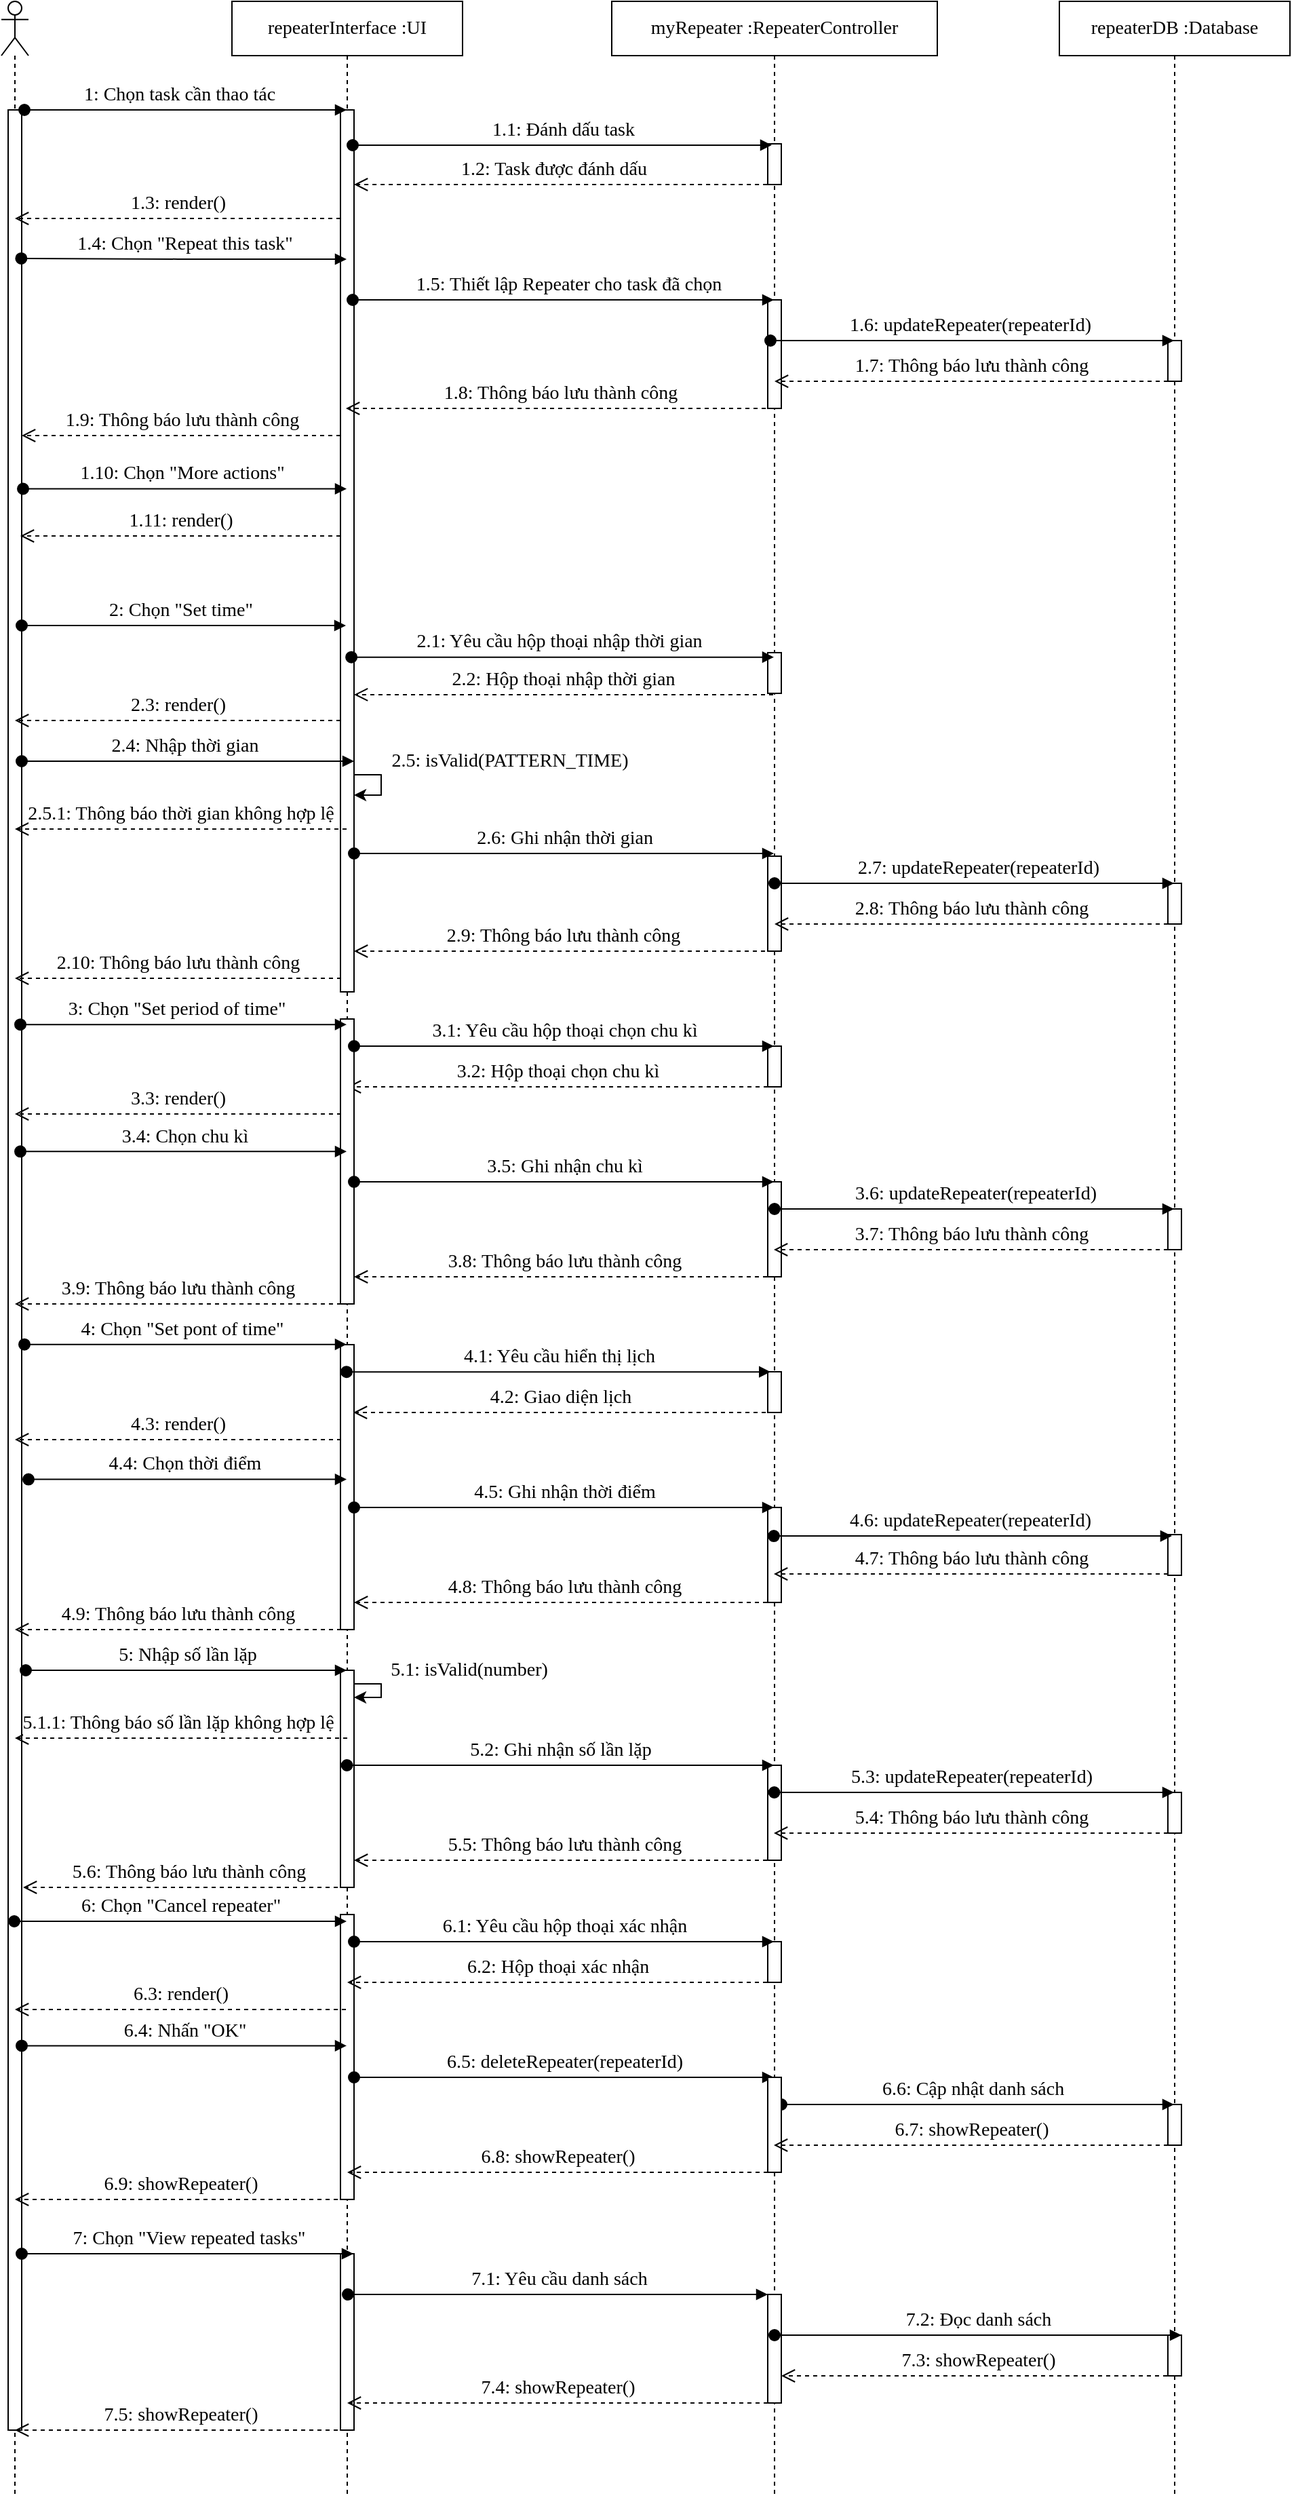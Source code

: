 <mxfile version="13.10.4" type="device"><diagram id="90Go2SvkJW1tfl14_TWm" name="Page-1"><mxGraphModel dx="868" dy="450" grid="1" gridSize="10" guides="1" tooltips="1" connect="1" arrows="1" fold="1" page="1" pageScale="1" pageWidth="800" pageHeight="200" math="0" shadow="0"><root><mxCell id="0"/><mxCell id="1" parent="0"/><mxCell id="Fg_BegiCN_hbgtRIJ_BD-4" value="repeaterInterface :UI" style="shape=umlLifeline;perimeter=lifelinePerimeter;whiteSpace=wrap;container=1;collapsible=0;recursiveResize=0;outlineConnect=0;fontFamily=Verdana;fontSize=14;html=1;" parent="1" vertex="1"><mxGeometry x="200" y="40" width="170" height="1840" as="geometry"/></mxCell><mxCell id="ULUV-44E_e1l9427GT-G-15" value="" style="points=[];perimeter=orthogonalPerimeter;fontFamily=Verdana;fontSize=14;html=1;" parent="Fg_BegiCN_hbgtRIJ_BD-4" vertex="1"><mxGeometry x="80" y="560" width="10" height="50" as="geometry"/></mxCell><mxCell id="ULUV-44E_e1l9427GT-G-37" value="3.2: Hộp thoại chọn chu kì" style="verticalAlign=bottom;endArrow=open;dashed=1;endSize=8;fontFamily=Verdana;fontSize=14;html=1;" parent="Fg_BegiCN_hbgtRIJ_BD-4" target="Fg_BegiCN_hbgtRIJ_BD-4" edge="1"><mxGeometry relative="1" as="geometry"><mxPoint x="395" y="800" as="sourcePoint"/><mxPoint x="90" y="800" as="targetPoint"/></mxGeometry></mxCell><mxCell id="ULUV-44E_e1l9427GT-G-83" value="" style="points=[];perimeter=orthogonalPerimeter;fontFamily=Verdana;fontSize=14;html=1;" parent="Fg_BegiCN_hbgtRIJ_BD-4" vertex="1"><mxGeometry x="80" y="1230" width="10" height="40" as="geometry"/></mxCell><mxCell id="ULUV-44E_e1l9427GT-G-87" value="" style="edgeStyle=orthogonalEdgeStyle;rounded=0;orthogonalLoop=1;jettySize=auto;fontFamily=Verdana;fontSize=14;html=1;" parent="Fg_BegiCN_hbgtRIJ_BD-4" source="ULUV-44E_e1l9427GT-G-83" target="ULUV-44E_e1l9427GT-G-83" edge="1"><mxGeometry relative="1" as="geometry"><Array as="points"><mxPoint x="110" y="1240"/><mxPoint x="110" y="1250"/></Array></mxGeometry></mxCell><mxCell id="ULUV-44E_e1l9427GT-G-89" value="" style="edgeStyle=orthogonalEdgeStyle;rounded=0;orthogonalLoop=1;jettySize=auto;fontFamily=Verdana;fontSize=14;html=1;" parent="Fg_BegiCN_hbgtRIJ_BD-4" source="ULUV-44E_e1l9427GT-G-15" edge="1"><mxGeometry relative="1" as="geometry"><mxPoint x="90" y="585" as="targetPoint"/><Array as="points"><mxPoint x="110" y="570"/><mxPoint x="110" y="585"/><mxPoint x="90" y="585"/></Array></mxGeometry></mxCell><mxCell id="ULUV-44E_e1l9427GT-G-105" value="" style="points=[];perimeter=orthogonalPerimeter;fontFamily=Verdana;fontSize=14;html=1;" parent="Fg_BegiCN_hbgtRIJ_BD-4" vertex="1"><mxGeometry x="80" y="1410" width="10" height="210" as="geometry"/></mxCell><mxCell id="ULUV-44E_e1l9427GT-G-106" value="" style="points=[];perimeter=orthogonalPerimeter;fontFamily=Verdana;fontSize=14;html=1;" parent="Fg_BegiCN_hbgtRIJ_BD-4" vertex="1"><mxGeometry x="80" y="1660" width="10" height="130" as="geometry"/></mxCell><mxCell id="bLZf6mJGUs7KySO7FZl7-2" value="" style="points=[];perimeter=orthogonalPerimeter;fontFamily=Verdana;fontSize=14;html=1;" parent="Fg_BegiCN_hbgtRIJ_BD-4" vertex="1"><mxGeometry x="80" y="80" width="10" height="650" as="geometry"/></mxCell><mxCell id="bLZf6mJGUs7KySO7FZl7-43" value="" style="html=1;points=[];perimeter=orthogonalPerimeter;fontFamily=Verdana;fontSize=14;" parent="Fg_BegiCN_hbgtRIJ_BD-4" vertex="1"><mxGeometry x="80" y="750" width="10" height="210" as="geometry"/></mxCell><mxCell id="bLZf6mJGUs7KySO7FZl7-46" value="3.8: Thông báo lưu thành công" style="verticalAlign=bottom;endArrow=open;dashed=1;endSize=8;fontFamily=Verdana;fontSize=14;html=1;" parent="Fg_BegiCN_hbgtRIJ_BD-4" edge="1"><mxGeometry relative="1" as="geometry"><mxPoint x="400.5" y="940" as="sourcePoint"/><mxPoint x="90" y="940" as="targetPoint"/></mxGeometry></mxCell><mxCell id="bLZf6mJGUs7KySO7FZl7-54" value="4.8: Thông báo lưu thành công" style="verticalAlign=bottom;endArrow=open;dashed=1;endSize=8;fontFamily=Verdana;fontSize=14;html=1;" parent="Fg_BegiCN_hbgtRIJ_BD-4" edge="1"><mxGeometry relative="1" as="geometry"><mxPoint x="400.5" y="1180" as="sourcePoint"/><mxPoint x="90" y="1180" as="targetPoint"/></mxGeometry></mxCell><mxCell id="bLZf6mJGUs7KySO7FZl7-59" value="" style="html=1;points=[];perimeter=orthogonalPerimeter;fontFamily=Verdana;fontSize=14;" parent="Fg_BegiCN_hbgtRIJ_BD-4" vertex="1"><mxGeometry x="80" y="990" width="10" height="210" as="geometry"/></mxCell><mxCell id="bLZf6mJGUs7KySO7FZl7-63" value="" style="html=1;points=[];perimeter=orthogonalPerimeter;fontFamily=Verdana;fontSize=14;" parent="Fg_BegiCN_hbgtRIJ_BD-4" vertex="1"><mxGeometry x="80" y="1230" width="10" height="160" as="geometry"/></mxCell><mxCell id="Fg_BegiCN_hbgtRIJ_BD-6" value="" style="shape=umlLifeline;participant=umlActor;perimeter=lifelinePerimeter;whiteSpace=wrap;container=1;collapsible=0;recursiveResize=0;verticalAlign=top;spacingTop=36;outlineConnect=0;fontFamily=Verdana;fontSize=14;html=1;" parent="1" vertex="1"><mxGeometry x="30" y="40" width="20" height="1840" as="geometry"/></mxCell><mxCell id="GTQOO8C2tNFakY9aeA57-15" value="" style="points=[];perimeter=orthogonalPerimeter;fontFamily=Verdana;fontSize=14;html=1;" parent="Fg_BegiCN_hbgtRIJ_BD-6" vertex="1"><mxGeometry x="5" y="80" width="10" height="1710" as="geometry"/></mxCell><mxCell id="ULUV-44E_e1l9427GT-G-9" value="2: Chọn &quot;Set time&quot;" style="verticalAlign=bottom;startArrow=oval;startFill=1;endArrow=block;startSize=8;fontFamily=Verdana;fontSize=14;html=1;" parent="Fg_BegiCN_hbgtRIJ_BD-6" edge="1"><mxGeometry x="-0.022" width="60" relative="1" as="geometry"><mxPoint x="15" y="460" as="sourcePoint"/><mxPoint x="254" y="460" as="targetPoint"/><mxPoint as="offset"/><Array as="points"/></mxGeometry></mxCell><mxCell id="ULUV-44E_e1l9427GT-G-12" value="2.4: Nhập thời gian" style="verticalAlign=bottom;startArrow=oval;startFill=1;endArrow=block;startSize=8;fontFamily=Verdana;fontSize=14;html=1;" parent="Fg_BegiCN_hbgtRIJ_BD-6" edge="1"><mxGeometry x="-0.022" width="60" relative="1" as="geometry"><mxPoint x="15" y="560" as="sourcePoint"/><mxPoint x="260" y="560" as="targetPoint"/><mxPoint as="offset"/></mxGeometry></mxCell><mxCell id="ULUV-44E_e1l9427GT-G-99" value="7: Chọn &quot;View repeated tasks&quot;" style="verticalAlign=bottom;startArrow=oval;startFill=1;endArrow=block;startSize=8;fontFamily=Verdana;fontSize=14;html=1;" parent="Fg_BegiCN_hbgtRIJ_BD-6" edge="1"><mxGeometry width="60" relative="1" as="geometry"><mxPoint x="15" y="1660" as="sourcePoint"/><mxPoint x="259.5" y="1660" as="targetPoint"/></mxGeometry></mxCell><mxCell id="Fg_BegiCN_hbgtRIJ_BD-7" value="myRepeater :RepeaterController" style="shape=umlLifeline;perimeter=lifelinePerimeter;whiteSpace=wrap;container=1;collapsible=0;recursiveResize=0;outlineConnect=0;fontFamily=Verdana;fontSize=14;html=1;" parent="1" vertex="1"><mxGeometry x="480" y="40" width="240" height="1840" as="geometry"/></mxCell><mxCell id="ULUV-44E_e1l9427GT-G-107" value="" style="points=[];perimeter=orthogonalPerimeter;fontFamily=Verdana;fontSize=14;html=1;" parent="Fg_BegiCN_hbgtRIJ_BD-7" vertex="1"><mxGeometry x="115" y="1430" width="10" height="30" as="geometry"/></mxCell><mxCell id="ULUV-44E_e1l9427GT-G-110" value="" style="points=[];perimeter=orthogonalPerimeter;fontFamily=Verdana;fontSize=14;html=1;" parent="Fg_BegiCN_hbgtRIJ_BD-7" vertex="1"><mxGeometry x="115" y="1690" width="10" height="80" as="geometry"/></mxCell><mxCell id="bLZf6mJGUs7KySO7FZl7-5" value="" style="points=[];perimeter=orthogonalPerimeter;fontFamily=Verdana;fontSize=14;html=1;" parent="Fg_BegiCN_hbgtRIJ_BD-7" vertex="1"><mxGeometry x="115" y="105" width="10" height="30" as="geometry"/></mxCell><mxCell id="bLZf6mJGUs7KySO7FZl7-7" value="" style="points=[];perimeter=orthogonalPerimeter;fontFamily=Verdana;fontSize=14;html=1;" parent="Fg_BegiCN_hbgtRIJ_BD-7" vertex="1"><mxGeometry x="115" y="220" width="10" height="80" as="geometry"/></mxCell><mxCell id="bLZf6mJGUs7KySO7FZl7-30" value="" style="points=[];perimeter=orthogonalPerimeter;fontFamily=Verdana;fontSize=14;html=1;" parent="Fg_BegiCN_hbgtRIJ_BD-7" vertex="1"><mxGeometry x="115" y="480" width="10" height="30" as="geometry"/></mxCell><mxCell id="bLZf6mJGUs7KySO7FZl7-44" value="" style="html=1;points=[];perimeter=orthogonalPerimeter;fontFamily=Verdana;fontSize=14;" parent="Fg_BegiCN_hbgtRIJ_BD-7" vertex="1"><mxGeometry x="115" y="770" width="10" height="30" as="geometry"/></mxCell><mxCell id="bLZf6mJGUs7KySO7FZl7-51" value="" style="html=1;points=[];perimeter=orthogonalPerimeter;fontFamily=Verdana;fontSize=14;" parent="Fg_BegiCN_hbgtRIJ_BD-7" vertex="1"><mxGeometry x="115" y="1010" width="10" height="30" as="geometry"/></mxCell><mxCell id="bLZf6mJGUs7KySO7FZl7-57" value="" style="points=[];perimeter=orthogonalPerimeter;fontFamily=Verdana;fontSize=14;html=1;" parent="Fg_BegiCN_hbgtRIJ_BD-7" vertex="1"><mxGeometry x="115" y="1110" width="10" height="70" as="geometry"/></mxCell><mxCell id="bLZf6mJGUs7KySO7FZl7-68" value="" style="points=[];perimeter=orthogonalPerimeter;fontFamily=Verdana;fontSize=14;html=1;" parent="Fg_BegiCN_hbgtRIJ_BD-7" vertex="1"><mxGeometry x="115" y="1300" width="10" height="70" as="geometry"/></mxCell><mxCell id="BO45pBHPCuNdNCN0deK_-4" value="" style="points=[];perimeter=orthogonalPerimeter;fontFamily=Verdana;fontSize=14;html=1;" parent="Fg_BegiCN_hbgtRIJ_BD-7" vertex="1"><mxGeometry x="115" y="630" width="10" height="70" as="geometry"/></mxCell><mxCell id="BO45pBHPCuNdNCN0deK_-5" value="" style="html=1;points=[];perimeter=orthogonalPerimeter;fontFamily=Verdana;fontSize=14;" parent="Fg_BegiCN_hbgtRIJ_BD-7" vertex="1"><mxGeometry x="115" y="870" width="10" height="70" as="geometry"/></mxCell><mxCell id="GTQOO8C2tNFakY9aeA57-1" value="repeaterDB :Database" style="shape=umlLifeline;perimeter=lifelinePerimeter;whiteSpace=wrap;container=1;collapsible=0;recursiveResize=0;outlineConnect=0;fontFamily=Verdana;fontSize=14;align=center;html=1;" parent="1" vertex="1"><mxGeometry x="810" y="40" width="170" height="1840" as="geometry"/></mxCell><mxCell id="bLZf6mJGUs7KySO7FZl7-10" value="" style="points=[];perimeter=orthogonalPerimeter;fontFamily=Verdana;fontSize=14;html=1;" parent="GTQOO8C2tNFakY9aeA57-1" vertex="1"><mxGeometry x="80" y="250" width="10" height="30" as="geometry"/></mxCell><mxCell id="bLZf6mJGUs7KySO7FZl7-40" value="" style="points=[];perimeter=orthogonalPerimeter;fontFamily=Verdana;fontSize=14;html=1;" parent="GTQOO8C2tNFakY9aeA57-1" vertex="1"><mxGeometry x="80" y="650" width="10" height="30" as="geometry"/></mxCell><mxCell id="bLZf6mJGUs7KySO7FZl7-49" value="" style="points=[];perimeter=orthogonalPerimeter;fontFamily=Verdana;fontSize=14;html=1;" parent="GTQOO8C2tNFakY9aeA57-1" vertex="1"><mxGeometry x="80" y="890" width="10" height="30" as="geometry"/></mxCell><mxCell id="bLZf6mJGUs7KySO7FZl7-58" value="" style="points=[];perimeter=orthogonalPerimeter;fontFamily=Verdana;fontSize=14;html=1;" parent="GTQOO8C2tNFakY9aeA57-1" vertex="1"><mxGeometry x="80" y="1130" width="10" height="30" as="geometry"/></mxCell><mxCell id="bLZf6mJGUs7KySO7FZl7-66" value="" style="points=[];perimeter=orthogonalPerimeter;fontFamily=Verdana;fontSize=14;html=1;" parent="GTQOO8C2tNFakY9aeA57-1" vertex="1"><mxGeometry x="80" y="1320" width="10" height="30" as="geometry"/></mxCell><mxCell id="bLZf6mJGUs7KySO7FZl7-73" value="" style="points=[];perimeter=orthogonalPerimeter;fontFamily=Verdana;fontSize=14;html=1;" parent="GTQOO8C2tNFakY9aeA57-1" vertex="1"><mxGeometry x="80" y="1550" width="10" height="30" as="geometry"/></mxCell><mxCell id="bLZf6mJGUs7KySO7FZl7-80" value="" style="points=[];perimeter=orthogonalPerimeter;fontFamily=Verdana;fontSize=14;html=1;" parent="GTQOO8C2tNFakY9aeA57-1" vertex="1"><mxGeometry x="80" y="1720" width="10" height="30" as="geometry"/></mxCell><mxCell id="GTQOO8C2tNFakY9aeA57-2" value="1: Chọn task cần thao tác" style="verticalAlign=bottom;startArrow=oval;startFill=1;endArrow=block;startSize=8;fontFamily=Verdana;fontSize=14;exitX=1.2;exitY=0;exitDx=0;exitDy=0;exitPerimeter=0;html=1;" parent="1" source="GTQOO8C2tNFakY9aeA57-15" target="Fg_BegiCN_hbgtRIJ_BD-4" edge="1"><mxGeometry x="-0.045" width="60" relative="1" as="geometry"><mxPoint x="50" y="120" as="sourcePoint"/><mxPoint x="244" y="119" as="targetPoint"/><mxPoint as="offset"/></mxGeometry></mxCell><mxCell id="GTQOO8C2tNFakY9aeA57-18" value="1.5: Thiết lập Repeater cho task đã chọn" style="verticalAlign=bottom;startArrow=oval;startFill=1;endArrow=block;startSize=8;fontFamily=Verdana;fontSize=14;html=1;" parent="1" target="Fg_BegiCN_hbgtRIJ_BD-7" edge="1"><mxGeometry x="0.02" width="60" relative="1" as="geometry"><mxPoint x="289" y="260" as="sourcePoint"/><mxPoint x="449.5" y="350" as="targetPoint"/><mxPoint as="offset"/></mxGeometry></mxCell><mxCell id="GTQOO8C2tNFakY9aeA57-20" value="1.6: updateRepeater(repeaterId)" style="verticalAlign=bottom;startArrow=oval;startFill=1;endArrow=block;startSize=8;fontFamily=Verdana;fontSize=14;html=1;" parent="1" target="GTQOO8C2tNFakY9aeA57-1" edge="1"><mxGeometry x="-0.013" width="60" relative="1" as="geometry"><mxPoint x="597" y="290" as="sourcePoint"/><mxPoint x="590" y="390" as="targetPoint"/><mxPoint as="offset"/></mxGeometry></mxCell><mxCell id="GTQOO8C2tNFakY9aeA57-13" value="1.2: Task được đánh dấu" style="verticalAlign=bottom;endArrow=open;dashed=1;endSize=8;fontFamily=Verdana;fontSize=14;exitX=-0.043;exitY=1;exitDx=0;exitDy=0;exitPerimeter=0;html=1;" parent="1" source="bLZf6mJGUs7KySO7FZl7-5" target="bLZf6mJGUs7KySO7FZl7-2" edge="1"><mxGeometry x="0.036" relative="1" as="geometry"><mxPoint x="550" y="173" as="sourcePoint"/><mxPoint x="291" y="173" as="targetPoint"/><mxPoint as="offset"/><Array as="points"/></mxGeometry></mxCell><mxCell id="GTQOO8C2tNFakY9aeA57-16" value="1.4: Chọn &quot;Repeat this task&quot;" style="verticalAlign=bottom;startArrow=oval;startFill=1;endArrow=block;startSize=8;fontFamily=Verdana;fontSize=14;exitX=0.967;exitY=0.064;exitDx=0;exitDy=0;exitPerimeter=0;html=1;" parent="1" source="GTQOO8C2tNFakY9aeA57-15" target="Fg_BegiCN_hbgtRIJ_BD-4" edge="1"><mxGeometry width="60" relative="1" as="geometry"><mxPoint x="50" y="230" as="sourcePoint"/><mxPoint x="105" y="310" as="targetPoint"/><mxPoint as="offset"/><Array as="points"><mxPoint x="170" y="230"/></Array></mxGeometry></mxCell><mxCell id="ULUV-44E_e1l9427GT-G-2" value="1.1: Đánh dấu task" style="verticalAlign=bottom;startArrow=oval;startFill=1;endArrow=block;startSize=8;fontFamily=Verdana;fontSize=14;entryX=0.3;entryY=0.033;entryDx=0;entryDy=0;entryPerimeter=0;html=1;" parent="1" target="bLZf6mJGUs7KySO7FZl7-5" edge="1"><mxGeometry x="0.002" width="60" relative="1" as="geometry"><mxPoint x="289" y="146" as="sourcePoint"/><mxPoint x="580" y="148" as="targetPoint"/><mxPoint as="offset"/></mxGeometry></mxCell><mxCell id="ULUV-44E_e1l9427GT-G-6" value="1.10: Chọn &quot;More actions&quot;" style="verticalAlign=bottom;startArrow=oval;startFill=1;endArrow=block;startSize=8;fontFamily=Verdana;fontSize=14;exitX=1.1;exitY=0.175;exitDx=0;exitDy=0;exitPerimeter=0;html=1;" parent="1" edge="1"><mxGeometry x="-0.022" width="60" relative="1" as="geometry"><mxPoint x="46" y="399.25" as="sourcePoint"/><mxPoint x="284.5" y="399.25" as="targetPoint"/><mxPoint as="offset"/></mxGeometry></mxCell><mxCell id="ULUV-44E_e1l9427GT-G-23" value="2.5: isValid(PATTERN_TIME)" style="text;strokeColor=none;fillColor=none;align=center;verticalAlign=middle;whiteSpace=wrap;rounded=0;fontFamily=Verdana;fontSize=14;html=1;" parent="1" vertex="1"><mxGeometry x="300" y="590" width="210" height="20" as="geometry"/></mxCell><mxCell id="ULUV-44E_e1l9427GT-G-28" value="2.5.1: Thông báo thời gian không hợp lệ" style="verticalAlign=bottom;endArrow=open;dashed=1;endSize=8;fontFamily=Verdana;fontSize=14;html=1;" parent="1" source="Fg_BegiCN_hbgtRIJ_BD-4" edge="1"><mxGeometry relative="1" as="geometry"><mxPoint x="240" y="630" as="sourcePoint"/><mxPoint x="40" y="650" as="targetPoint"/><mxPoint as="offset"/><Array as="points"><mxPoint x="90" y="650"/></Array></mxGeometry></mxCell><mxCell id="ULUV-44E_e1l9427GT-G-35" value="3: Chọn &quot;Set period of time&quot;" style="verticalAlign=bottom;startArrow=oval;startFill=1;endArrow=block;startSize=8;fontFamily=Verdana;fontSize=14;html=1;exitX=0.7;exitY=0.437;exitDx=0;exitDy=0;exitPerimeter=0;" parent="1" edge="1"><mxGeometry x="-0.048" width="60" relative="1" as="geometry"><mxPoint x="44" y="794.08" as="sourcePoint"/><mxPoint x="284.5" y="794.08" as="targetPoint"/><mxPoint as="offset"/></mxGeometry></mxCell><mxCell id="ULUV-44E_e1l9427GT-G-36" value="3.1: Yêu cầu hộp thoại chọn chu kì" style="verticalAlign=bottom;startArrow=oval;startFill=1;endArrow=block;startSize=8;fontFamily=Verdana;fontSize=14;html=1;" parent="1" target="Fg_BegiCN_hbgtRIJ_BD-7" edge="1"><mxGeometry x="0.002" width="60" relative="1" as="geometry"><mxPoint x="290" y="810" as="sourcePoint"/><mxPoint x="310" y="810" as="targetPoint"/><mxPoint as="offset"/></mxGeometry></mxCell><mxCell id="ULUV-44E_e1l9427GT-G-38" value="3.4: Chọn chu kì" style="verticalAlign=bottom;startArrow=oval;startFill=1;endArrow=block;startSize=8;fontFamily=Verdana;fontSize=14;html=1;exitX=0.9;exitY=0.484;exitDx=0;exitDy=0;exitPerimeter=0;" parent="1" edge="1"><mxGeometry width="60" relative="1" as="geometry"><mxPoint x="44" y="887.64" as="sourcePoint"/><mxPoint x="284.5" y="887.64" as="targetPoint"/><mxPoint as="offset"/></mxGeometry></mxCell><mxCell id="ULUV-44E_e1l9427GT-G-39" value="3.5: Ghi nhận chu kì" style="verticalAlign=bottom;startArrow=oval;startFill=1;endArrow=block;startSize=8;fontFamily=Verdana;fontSize=14;html=1;" parent="1" target="Fg_BegiCN_hbgtRIJ_BD-7" edge="1"><mxGeometry width="60" relative="1" as="geometry"><mxPoint x="290" y="910" as="sourcePoint"/><mxPoint x="310" y="910" as="targetPoint"/></mxGeometry></mxCell><mxCell id="ULUV-44E_e1l9427GT-G-40" value="3.6: updateRepeater(repeaterId)" style="verticalAlign=bottom;startArrow=oval;startFill=1;endArrow=block;startSize=8;fontFamily=Verdana;fontSize=14;html=1;" parent="1" source="Fg_BegiCN_hbgtRIJ_BD-7" target="GTQOO8C2tNFakY9aeA57-1" edge="1"><mxGeometry width="60" relative="1" as="geometry"><mxPoint x="600" y="940" as="sourcePoint"/><mxPoint x="610" y="940" as="targetPoint"/><mxPoint as="offset"/><Array as="points"><mxPoint x="620" y="930"/></Array></mxGeometry></mxCell><mxCell id="ULUV-44E_e1l9427GT-G-45" value="4: Chọn &quot;Set pont of time&quot;" style="verticalAlign=bottom;startArrow=oval;startFill=1;endArrow=block;startSize=8;fontFamily=Verdana;fontSize=14;html=1;exitX=1.2;exitY=0.573;exitDx=0;exitDy=0;exitPerimeter=0;" parent="1" edge="1"><mxGeometry x="-0.022" width="60" relative="1" as="geometry"><mxPoint x="47" y="1029.83" as="sourcePoint"/><mxPoint x="284.5" y="1029.83" as="targetPoint"/><mxPoint as="offset"/></mxGeometry></mxCell><mxCell id="ULUV-44E_e1l9427GT-G-47" value="4.2: Giao diện lịch" style="verticalAlign=bottom;endArrow=open;dashed=1;endSize=8;fontFamily=Verdana;fontSize=14;html=1;" parent="1" source="Fg_BegiCN_hbgtRIJ_BD-7" edge="1"><mxGeometry x="0.018" relative="1" as="geometry"><mxPoint x="594.5" y="1080" as="sourcePoint"/><mxPoint x="289.5" y="1080" as="targetPoint"/><mxPoint as="offset"/></mxGeometry></mxCell><mxCell id="ULUV-44E_e1l9427GT-G-49" value="4.4: Chọn thời điểm" style="verticalAlign=bottom;startArrow=oval;startFill=1;endArrow=block;startSize=8;fontFamily=Verdana;fontSize=14;html=1;exitX=1.5;exitY=0.637;exitDx=0;exitDy=0;exitPerimeter=0;" parent="1" edge="1"><mxGeometry x="-0.022" width="60" relative="1" as="geometry"><mxPoint x="50" y="1129.27" as="sourcePoint"/><mxPoint x="284.5" y="1129.27" as="targetPoint"/><mxPoint as="offset"/></mxGeometry></mxCell><mxCell id="ULUV-44E_e1l9427GT-G-53" value="4.5: Ghi nhận thời điểm" style="verticalAlign=bottom;startArrow=oval;startFill=1;endArrow=block;startSize=8;fontFamily=Verdana;fontSize=14;html=1;" parent="1" target="Fg_BegiCN_hbgtRIJ_BD-7" edge="1"><mxGeometry x="0.002" width="60" relative="1" as="geometry"><mxPoint x="290" y="1150" as="sourcePoint"/><mxPoint x="589.5" y="1150" as="targetPoint"/><mxPoint as="offset"/></mxGeometry></mxCell><mxCell id="ULUV-44E_e1l9427GT-G-61" value="5: Nhập số lần lặp" style="verticalAlign=bottom;startArrow=oval;startFill=1;endArrow=block;startSize=8;fontFamily=Verdana;fontSize=14;html=1;" parent="1" target="Fg_BegiCN_hbgtRIJ_BD-4" edge="1"><mxGeometry width="60" relative="1" as="geometry"><mxPoint x="48" y="1270" as="sourcePoint"/><mxPoint x="100" y="1260" as="targetPoint"/><mxPoint as="offset"/></mxGeometry></mxCell><mxCell id="ULUV-44E_e1l9427GT-G-63" value="5.1.1: Thông báo số lần lặp không hợp lệ" style="verticalAlign=bottom;endArrow=open;dashed=1;endSize=8;fontFamily=Verdana;fontSize=14;html=1;" parent="1" edge="1"><mxGeometry x="0.02" relative="1" as="geometry"><mxPoint x="285" y="1320" as="sourcePoint"/><mxPoint x="40" y="1320" as="targetPoint"/><Array as="points"/><mxPoint as="offset"/></mxGeometry></mxCell><mxCell id="ULUV-44E_e1l9427GT-G-91" value="5.1: isValid(number)" style="text;strokeColor=none;fillColor=none;align=center;verticalAlign=middle;whiteSpace=wrap;rounded=0;fontFamily=Verdana;fontSize=14;html=1;" parent="1" vertex="1"><mxGeometry x="300" y="1260" width="150" height="20" as="geometry"/></mxCell><mxCell id="ULUV-44E_e1l9427GT-G-93" value="6: Chọn &quot;Cancel repeater&quot;" style="verticalAlign=bottom;startArrow=oval;startFill=1;endArrow=block;startSize=8;fontFamily=Verdana;fontSize=14;html=1;" parent="1" edge="1"><mxGeometry width="60" relative="1" as="geometry"><mxPoint x="39.5" y="1455" as="sourcePoint"/><mxPoint x="284.5" y="1455" as="targetPoint"/></mxGeometry></mxCell><mxCell id="ULUV-44E_e1l9427GT-G-94" value="6.1: Yêu cầu hộp thoại xác nhận" style="verticalAlign=bottom;startArrow=oval;startFill=1;endArrow=block;startSize=8;fontFamily=Verdana;fontSize=14;html=1;" parent="1" target="Fg_BegiCN_hbgtRIJ_BD-7" edge="1"><mxGeometry width="60" relative="1" as="geometry"><mxPoint x="290" y="1470" as="sourcePoint"/><mxPoint x="350" y="1470" as="targetPoint"/></mxGeometry></mxCell><mxCell id="ULUV-44E_e1l9427GT-G-95" value="6.2: Hộp thoại xác nhận" style="verticalAlign=bottom;endArrow=open;dashed=1;endSize=8;fontFamily=Verdana;fontSize=14;html=1;" parent="1" target="Fg_BegiCN_hbgtRIJ_BD-4" edge="1"><mxGeometry relative="1" as="geometry"><mxPoint x="594.5" y="1500" as="sourcePoint"/><mxPoint x="514.5" y="1500" as="targetPoint"/></mxGeometry></mxCell><mxCell id="ULUV-44E_e1l9427GT-G-96" value="6.4: Nhấn &quot;OK&quot;" style="verticalAlign=bottom;startArrow=oval;startFill=1;endArrow=block;startSize=8;fontFamily=Verdana;fontSize=14;html=1;exitX=1;exitY=0.891;exitDx=0;exitDy=0;exitPerimeter=0;" parent="1" edge="1"><mxGeometry width="60" relative="1" as="geometry"><mxPoint x="45" y="1546.69" as="sourcePoint"/><mxPoint x="284.5" y="1546.69" as="targetPoint"/></mxGeometry></mxCell><mxCell id="ULUV-44E_e1l9427GT-G-97" value="6.5: deleteRepeater(repeaterId)" style="verticalAlign=bottom;startArrow=oval;startFill=1;endArrow=block;startSize=8;fontFamily=Verdana;fontSize=14;html=1;" parent="1" edge="1"><mxGeometry x="0.002" width="60" relative="1" as="geometry"><mxPoint x="290" y="1570" as="sourcePoint"/><mxPoint x="599.5" y="1570" as="targetPoint"/><mxPoint as="offset"/></mxGeometry></mxCell><mxCell id="ULUV-44E_e1l9427GT-G-98" value="6.6: Cập nhật danh sách" style="verticalAlign=bottom;startArrow=oval;startFill=1;endArrow=block;startSize=8;fontFamily=Verdana;fontSize=14;html=1;" parent="1" edge="1"><mxGeometry x="-0.03" width="60" relative="1" as="geometry"><mxPoint x="605" y="1590" as="sourcePoint"/><mxPoint x="894.5" y="1590" as="targetPoint"/><mxPoint as="offset"/></mxGeometry></mxCell><mxCell id="ULUV-44E_e1l9427GT-G-100" value="7.1: Yêu cầu danh sách" style="verticalAlign=bottom;startArrow=oval;startFill=1;endArrow=block;startSize=8;fontFamily=Verdana;fontSize=14;html=1;" parent="1" edge="1"><mxGeometry width="60" relative="1" as="geometry"><mxPoint x="285.5" y="1730" as="sourcePoint"/><mxPoint x="595" y="1730" as="targetPoint"/></mxGeometry></mxCell><mxCell id="ULUV-44E_e1l9427GT-G-101" value="7.2: Đọc danh sách" style="verticalAlign=bottom;startArrow=oval;startFill=1;endArrow=block;startSize=8;fontFamily=Verdana;fontSize=14;html=1;" parent="1" edge="1"><mxGeometry width="60" relative="1" as="geometry"><mxPoint x="600" y="1760" as="sourcePoint"/><mxPoint x="900" y="1760" as="targetPoint"/></mxGeometry></mxCell><mxCell id="bLZf6mJGUs7KySO7FZl7-1" value="1.3: render()" style="verticalAlign=bottom;endArrow=open;dashed=1;endSize=8;fontFamily=Verdana;fontSize=14;html=1;" parent="1" target="Fg_BegiCN_hbgtRIJ_BD-6" edge="1"><mxGeometry relative="1" as="geometry"><mxPoint x="280" y="200" as="sourcePoint"/><mxPoint x="200" y="200" as="targetPoint"/></mxGeometry></mxCell><mxCell id="bLZf6mJGUs7KySO7FZl7-8" value="1.7: Thông báo lưu thành công" style="verticalAlign=bottom;endArrow=open;dashed=1;endSize=8;fontFamily=Verdana;fontSize=14;html=1;" parent="1" target="Fg_BegiCN_hbgtRIJ_BD-7" edge="1"><mxGeometry relative="1" as="geometry"><mxPoint x="890" y="320" as="sourcePoint"/><mxPoint x="810" y="320" as="targetPoint"/><mxPoint as="offset"/></mxGeometry></mxCell><mxCell id="bLZf6mJGUs7KySO7FZl7-11" value="1.8: Thông báo lưu thành công" style="verticalAlign=bottom;endArrow=open;dashed=1;endSize=8;fontFamily=Verdana;fontSize=14;html=1;" parent="1" source="Fg_BegiCN_hbgtRIJ_BD-7" edge="1"><mxGeometry relative="1" as="geometry"><mxPoint x="584.5" y="340" as="sourcePoint"/><mxPoint x="284" y="340" as="targetPoint"/><mxPoint as="offset"/></mxGeometry></mxCell><mxCell id="bLZf6mJGUs7KySO7FZl7-14" value="1.9: Thông báo lưu thành công" style="verticalAlign=bottom;endArrow=open;dashed=1;endSize=8;fontFamily=Verdana;fontSize=14;html=1;" parent="1" target="GTQOO8C2tNFakY9aeA57-15" edge="1"><mxGeometry relative="1" as="geometry"><mxPoint x="280" y="360" as="sourcePoint"/><mxPoint x="200" y="360" as="targetPoint"/></mxGeometry></mxCell><mxCell id="bLZf6mJGUs7KySO7FZl7-18" value="2.8: Thông báo lưu thành công" style="verticalAlign=bottom;endArrow=open;dashed=1;endSize=8;fontFamily=Verdana;fontSize=14;html=1;" parent="1" target="Fg_BegiCN_hbgtRIJ_BD-7" edge="1"><mxGeometry relative="1" as="geometry"><mxPoint x="890" y="720" as="sourcePoint"/><mxPoint x="630" y="710" as="targetPoint"/></mxGeometry></mxCell><mxCell id="bLZf6mJGUs7KySO7FZl7-24" value="2.1: Yêu cầu hộp thoại nhập thời gian" style="verticalAlign=bottom;startArrow=oval;startFill=1;endArrow=block;startSize=8;fontFamily=Verdana;fontSize=14;exitX=0.518;exitY=0.279;exitDx=0;exitDy=0;exitPerimeter=0;html=1;" parent="1" edge="1"><mxGeometry x="-0.022" width="60" relative="1" as="geometry"><mxPoint x="288.06" y="523.36" as="sourcePoint"/><mxPoint x="599.5" y="523.36" as="targetPoint"/><mxPoint as="offset"/></mxGeometry></mxCell><mxCell id="bLZf6mJGUs7KySO7FZl7-28" value="2.3: render()" style="verticalAlign=bottom;endArrow=open;dashed=1;endSize=8;fontFamily=Verdana;fontSize=14;exitX=0;exitY=1;exitDx=0;exitDy=0;exitPerimeter=0;html=1;" parent="1" target="Fg_BegiCN_hbgtRIJ_BD-6" edge="1"><mxGeometry relative="1" as="geometry"><mxPoint x="280" y="570" as="sourcePoint"/><mxPoint x="210" y="570" as="targetPoint"/></mxGeometry></mxCell><mxCell id="bLZf6mJGUs7KySO7FZl7-33" value="2.2: Hộp thoại nhập thời gian" style="verticalAlign=bottom;endArrow=open;dashed=1;endSize=8;fontFamily=Verdana;fontSize=14;exitX=0.4;exitY=1.033;exitDx=0;exitDy=0;exitPerimeter=0;html=1;" parent="1" edge="1"><mxGeometry x="0.199" y="-31" relative="1" as="geometry"><mxPoint x="599" y="550.99" as="sourcePoint"/><mxPoint x="290" y="550.99" as="targetPoint"/><mxPoint x="30" y="31" as="offset"/></mxGeometry></mxCell><mxCell id="ULUV-44E_e1l9427GT-G-29" value="2.6: Ghi nhận thời gian" style="verticalAlign=bottom;startArrow=oval;startFill=1;endArrow=block;startSize=8;fontFamily=Verdana;fontSize=14;html=1;" parent="1" target="Fg_BegiCN_hbgtRIJ_BD-7" edge="1"><mxGeometry x="0.002" width="60" relative="1" as="geometry"><mxPoint x="290" y="668" as="sourcePoint"/><mxPoint x="595" y="667.8" as="targetPoint"/><mxPoint as="offset"/></mxGeometry></mxCell><mxCell id="bLZf6mJGUs7KySO7FZl7-35" value="2.7: updateRepeater(repeaterId)" style="verticalAlign=bottom;startArrow=oval;startFill=1;endArrow=block;startSize=8;fontFamily=Verdana;fontSize=14;html=1;" parent="1" source="Fg_BegiCN_hbgtRIJ_BD-7" target="GTQOO8C2tNFakY9aeA57-1" edge="1"><mxGeometry x="0.019" width="60" relative="1" as="geometry"><mxPoint x="609.81" y="910" as="sourcePoint"/><mxPoint x="904.5" y="910" as="targetPoint"/><Array as="points"><mxPoint x="720" y="690"/></Array><mxPoint as="offset"/></mxGeometry></mxCell><mxCell id="bLZf6mJGUs7KySO7FZl7-36" value="2.9: Thông báo lưu thành công" style="verticalAlign=bottom;endArrow=open;dashed=1;endSize=8;fontFamily=Verdana;fontSize=14;exitX=0.4;exitY=1.033;exitDx=0;exitDy=0;exitPerimeter=0;html=1;" parent="1" edge="1"><mxGeometry x="0.199" y="-31" relative="1" as="geometry"><mxPoint x="599" y="740" as="sourcePoint"/><mxPoint x="290" y="740" as="targetPoint"/><mxPoint x="30" y="31" as="offset"/></mxGeometry></mxCell><mxCell id="bLZf6mJGUs7KySO7FZl7-37" value="2.10: Thông báo lưu thành công" style="verticalAlign=bottom;endArrow=open;dashed=1;endSize=8;fontFamily=Verdana;fontSize=14;exitX=0;exitY=1;exitDx=0;exitDy=0;exitPerimeter=0;html=1;" parent="1" edge="1"><mxGeometry relative="1" as="geometry"><mxPoint x="280.5" y="760" as="sourcePoint"/><mxPoint x="40" y="760" as="targetPoint"/></mxGeometry></mxCell><mxCell id="bLZf6mJGUs7KySO7FZl7-42" value="3.3: render()" style="verticalAlign=bottom;endArrow=open;dashed=1;endSize=8;fontFamily=Verdana;fontSize=14;exitX=0;exitY=1;exitDx=0;exitDy=0;exitPerimeter=0;html=1;" parent="1" edge="1"><mxGeometry relative="1" as="geometry"><mxPoint x="280.5" y="860" as="sourcePoint"/><mxPoint x="40" y="860" as="targetPoint"/></mxGeometry></mxCell><mxCell id="bLZf6mJGUs7KySO7FZl7-45" value="3.7: Thông báo lưu thành công" style="verticalAlign=bottom;endArrow=open;dashed=1;endSize=8;fontFamily=Verdana;fontSize=14;html=1;" parent="1" edge="1"><mxGeometry relative="1" as="geometry"><mxPoint x="890" y="960" as="sourcePoint"/><mxPoint x="599.5" y="960" as="targetPoint"/></mxGeometry></mxCell><mxCell id="bLZf6mJGUs7KySO7FZl7-47" value="3.9: Thông báo lưu thành công" style="verticalAlign=bottom;endArrow=open;dashed=1;endSize=8;fontFamily=Verdana;fontSize=14;exitX=0;exitY=1;exitDx=0;exitDy=0;exitPerimeter=0;html=1;" parent="1" edge="1"><mxGeometry relative="1" as="geometry"><mxPoint x="280.5" y="1000" as="sourcePoint"/><mxPoint x="40" y="1000" as="targetPoint"/></mxGeometry></mxCell><mxCell id="ULUV-44E_e1l9427GT-G-46" value="4.1: Yêu cầu hiển thị lịch" style="verticalAlign=bottom;startArrow=oval;startFill=1;endArrow=block;startSize=8;fontFamily=Verdana;fontSize=14;html=1;entryX=0.488;entryY=0.587;entryDx=0;entryDy=0;entryPerimeter=0;" parent="1" edge="1"><mxGeometry x="0.002" width="60" relative="1" as="geometry"><mxPoint x="284.5" y="1050.08" as="sourcePoint"/><mxPoint x="597.12" y="1050.08" as="targetPoint"/><mxPoint as="offset"/><Array as="points"/></mxGeometry></mxCell><mxCell id="bLZf6mJGUs7KySO7FZl7-52" value="4.3: render()" style="verticalAlign=bottom;endArrow=open;dashed=1;endSize=8;fontFamily=Verdana;fontSize=14;exitX=0;exitY=1;exitDx=0;exitDy=0;exitPerimeter=0;html=1;" parent="1" edge="1"><mxGeometry relative="1" as="geometry"><mxPoint x="280.5" y="1100" as="sourcePoint"/><mxPoint x="40" y="1100" as="targetPoint"/></mxGeometry></mxCell><mxCell id="ULUV-44E_e1l9427GT-G-54" value="4.6: updateRepeater(repeaterId)" style="verticalAlign=bottom;startArrow=oval;startFill=1;endArrow=block;startSize=8;fontFamily=Verdana;fontSize=14;html=1;entryX=0.488;entryY=0.631;entryDx=0;entryDy=0;entryPerimeter=0;" parent="1" edge="1"><mxGeometry x="-0.017" width="60" relative="1" as="geometry"><mxPoint x="599.5" y="1171.04" as="sourcePoint"/><mxPoint x="892.96" y="1171.04" as="targetPoint"/><mxPoint as="offset"/></mxGeometry></mxCell><mxCell id="bLZf6mJGUs7KySO7FZl7-53" value="4.7: Thông báo lưu thành công" style="verticalAlign=bottom;endArrow=open;dashed=1;endSize=8;fontFamily=Verdana;fontSize=14;html=1;" parent="1" edge="1"><mxGeometry relative="1" as="geometry"><mxPoint x="890" y="1199" as="sourcePoint"/><mxPoint x="599.5" y="1199" as="targetPoint"/></mxGeometry></mxCell><mxCell id="bLZf6mJGUs7KySO7FZl7-55" value="4.9: Thông báo lưu thành công" style="verticalAlign=bottom;endArrow=open;dashed=1;endSize=8;fontFamily=Verdana;fontSize=14;exitX=0;exitY=1;exitDx=0;exitDy=0;exitPerimeter=0;html=1;" parent="1" edge="1"><mxGeometry relative="1" as="geometry"><mxPoint x="280.5" y="1240" as="sourcePoint"/><mxPoint x="40" y="1240" as="targetPoint"/></mxGeometry></mxCell><mxCell id="ULUV-44E_e1l9427GT-G-64" value="5.2: Ghi nhận số lần lặp" style="verticalAlign=bottom;startArrow=oval;startFill=1;endArrow=block;startSize=8;fontFamily=Verdana;fontSize=14;html=1;" parent="1" edge="1"><mxGeometry x="0.002" width="60" relative="1" as="geometry"><mxPoint x="284.81" y="1340" as="sourcePoint"/><mxPoint x="599.5" y="1340" as="targetPoint"/><mxPoint as="offset"/></mxGeometry></mxCell><mxCell id="ULUV-44E_e1l9427GT-G-66" value="5.3: updateRepeater(repeaterId)" style="verticalAlign=bottom;startArrow=oval;startFill=1;endArrow=block;startSize=8;fontFamily=Verdana;fontSize=14;html=1;" parent="1" edge="1"><mxGeometry x="-0.017" width="60" relative="1" as="geometry"><mxPoint x="599.81" y="1360" as="sourcePoint"/><mxPoint x="894.5" y="1360" as="targetPoint"/><mxPoint as="offset"/></mxGeometry></mxCell><mxCell id="bLZf6mJGUs7KySO7FZl7-60" value="5.4: Thông báo lưu thành công" style="verticalAlign=bottom;endArrow=open;dashed=1;endSize=8;fontFamily=Verdana;fontSize=14;html=1;" parent="1" edge="1"><mxGeometry relative="1" as="geometry"><mxPoint x="890" y="1390" as="sourcePoint"/><mxPoint x="599.5" y="1390" as="targetPoint"/></mxGeometry></mxCell><mxCell id="bLZf6mJGUs7KySO7FZl7-62" value="5.6: Thông báo lưu thành công" style="verticalAlign=bottom;endArrow=open;dashed=1;endSize=8;fontFamily=Verdana;fontSize=14;html=1;" parent="1" edge="1"><mxGeometry relative="1" as="geometry"><mxPoint x="290" y="1430" as="sourcePoint"/><mxPoint x="46" y="1430" as="targetPoint"/></mxGeometry></mxCell><mxCell id="bLZf6mJGUs7KySO7FZl7-61" value="5.5: Thông báo lưu thành công" style="verticalAlign=bottom;endArrow=open;dashed=1;endSize=8;fontFamily=Verdana;fontSize=14;html=1;" parent="1" edge="1"><mxGeometry relative="1" as="geometry"><mxPoint x="600.5" y="1410" as="sourcePoint"/><mxPoint x="290" y="1410" as="targetPoint"/></mxGeometry></mxCell><mxCell id="bLZf6mJGUs7KySO7FZl7-69" value="6.3: render()" style="verticalAlign=bottom;endArrow=open;dashed=1;endSize=8;fontFamily=Verdana;fontSize=14;html=1;" parent="1" edge="1"><mxGeometry relative="1" as="geometry"><mxPoint x="284" y="1520" as="sourcePoint"/><mxPoint x="40" y="1520" as="targetPoint"/></mxGeometry></mxCell><mxCell id="ULUV-44E_e1l9427GT-G-109" value="" style="points=[];perimeter=orthogonalPerimeter;fontFamily=Verdana;fontSize=14;html=1;" parent="1" vertex="1"><mxGeometry x="595" y="1570" width="10" height="70" as="geometry"/></mxCell><mxCell id="bLZf6mJGUs7KySO7FZl7-72" value="6.7: showRepeater()" style="verticalAlign=bottom;endArrow=open;dashed=1;endSize=8;fontFamily=Verdana;fontSize=14;html=1;" parent="1" edge="1"><mxGeometry relative="1" as="geometry"><mxPoint x="890" y="1620" as="sourcePoint"/><mxPoint x="599.5" y="1620" as="targetPoint"/></mxGeometry></mxCell><mxCell id="bLZf6mJGUs7KySO7FZl7-74" value="6.8: showRepeater()" style="verticalAlign=bottom;endArrow=open;dashed=1;endSize=8;fontFamily=Verdana;fontSize=14;html=1;" parent="1" edge="1"><mxGeometry relative="1" as="geometry"><mxPoint x="595" y="1640" as="sourcePoint"/><mxPoint x="285" y="1640" as="targetPoint"/><mxPoint as="offset"/></mxGeometry></mxCell><mxCell id="bLZf6mJGUs7KySO7FZl7-76" value="6.9: showRepeater()" style="verticalAlign=bottom;endArrow=open;dashed=1;endSize=8;fontFamily=Verdana;fontSize=14;html=1;" parent="1" edge="1"><mxGeometry relative="1" as="geometry"><mxPoint x="284" y="1660" as="sourcePoint"/><mxPoint x="40" y="1660" as="targetPoint"/></mxGeometry></mxCell><mxCell id="bLZf6mJGUs7KySO7FZl7-77" value="7.3: showRepeater()" style="verticalAlign=bottom;endArrow=open;dashed=1;endSize=8;fontFamily=Verdana;fontSize=14;html=1;" parent="1" edge="1"><mxGeometry relative="1" as="geometry"><mxPoint x="895.5" y="1790" as="sourcePoint"/><mxPoint x="605" y="1790" as="targetPoint"/></mxGeometry></mxCell><mxCell id="bLZf6mJGUs7KySO7FZl7-78" value="7.4: showRepeater()" style="verticalAlign=bottom;endArrow=open;dashed=1;endSize=8;fontFamily=Verdana;fontSize=14;html=1;" parent="1" edge="1"><mxGeometry relative="1" as="geometry"><mxPoint x="595" y="1810" as="sourcePoint"/><mxPoint x="285" y="1810" as="targetPoint"/></mxGeometry></mxCell><mxCell id="bLZf6mJGUs7KySO7FZl7-79" value="7.5: showRepeater()" style="verticalAlign=bottom;endArrow=open;dashed=1;endSize=8;fontFamily=Verdana;fontSize=14;html=1;" parent="1" edge="1"><mxGeometry relative="1" as="geometry"><mxPoint x="284" y="1830" as="sourcePoint"/><mxPoint x="40" y="1830" as="targetPoint"/></mxGeometry></mxCell><mxCell id="BO45pBHPCuNdNCN0deK_-3" value="1.11: render()" style="html=1;verticalAlign=bottom;endArrow=open;dashed=1;endSize=8;fontFamily=Verdana;fontSize=14;" parent="1" edge="1"><mxGeometry relative="1" as="geometry"><mxPoint x="280" y="434" as="sourcePoint"/><mxPoint x="44" y="434" as="targetPoint"/></mxGeometry></mxCell></root></mxGraphModel></diagram></mxfile>